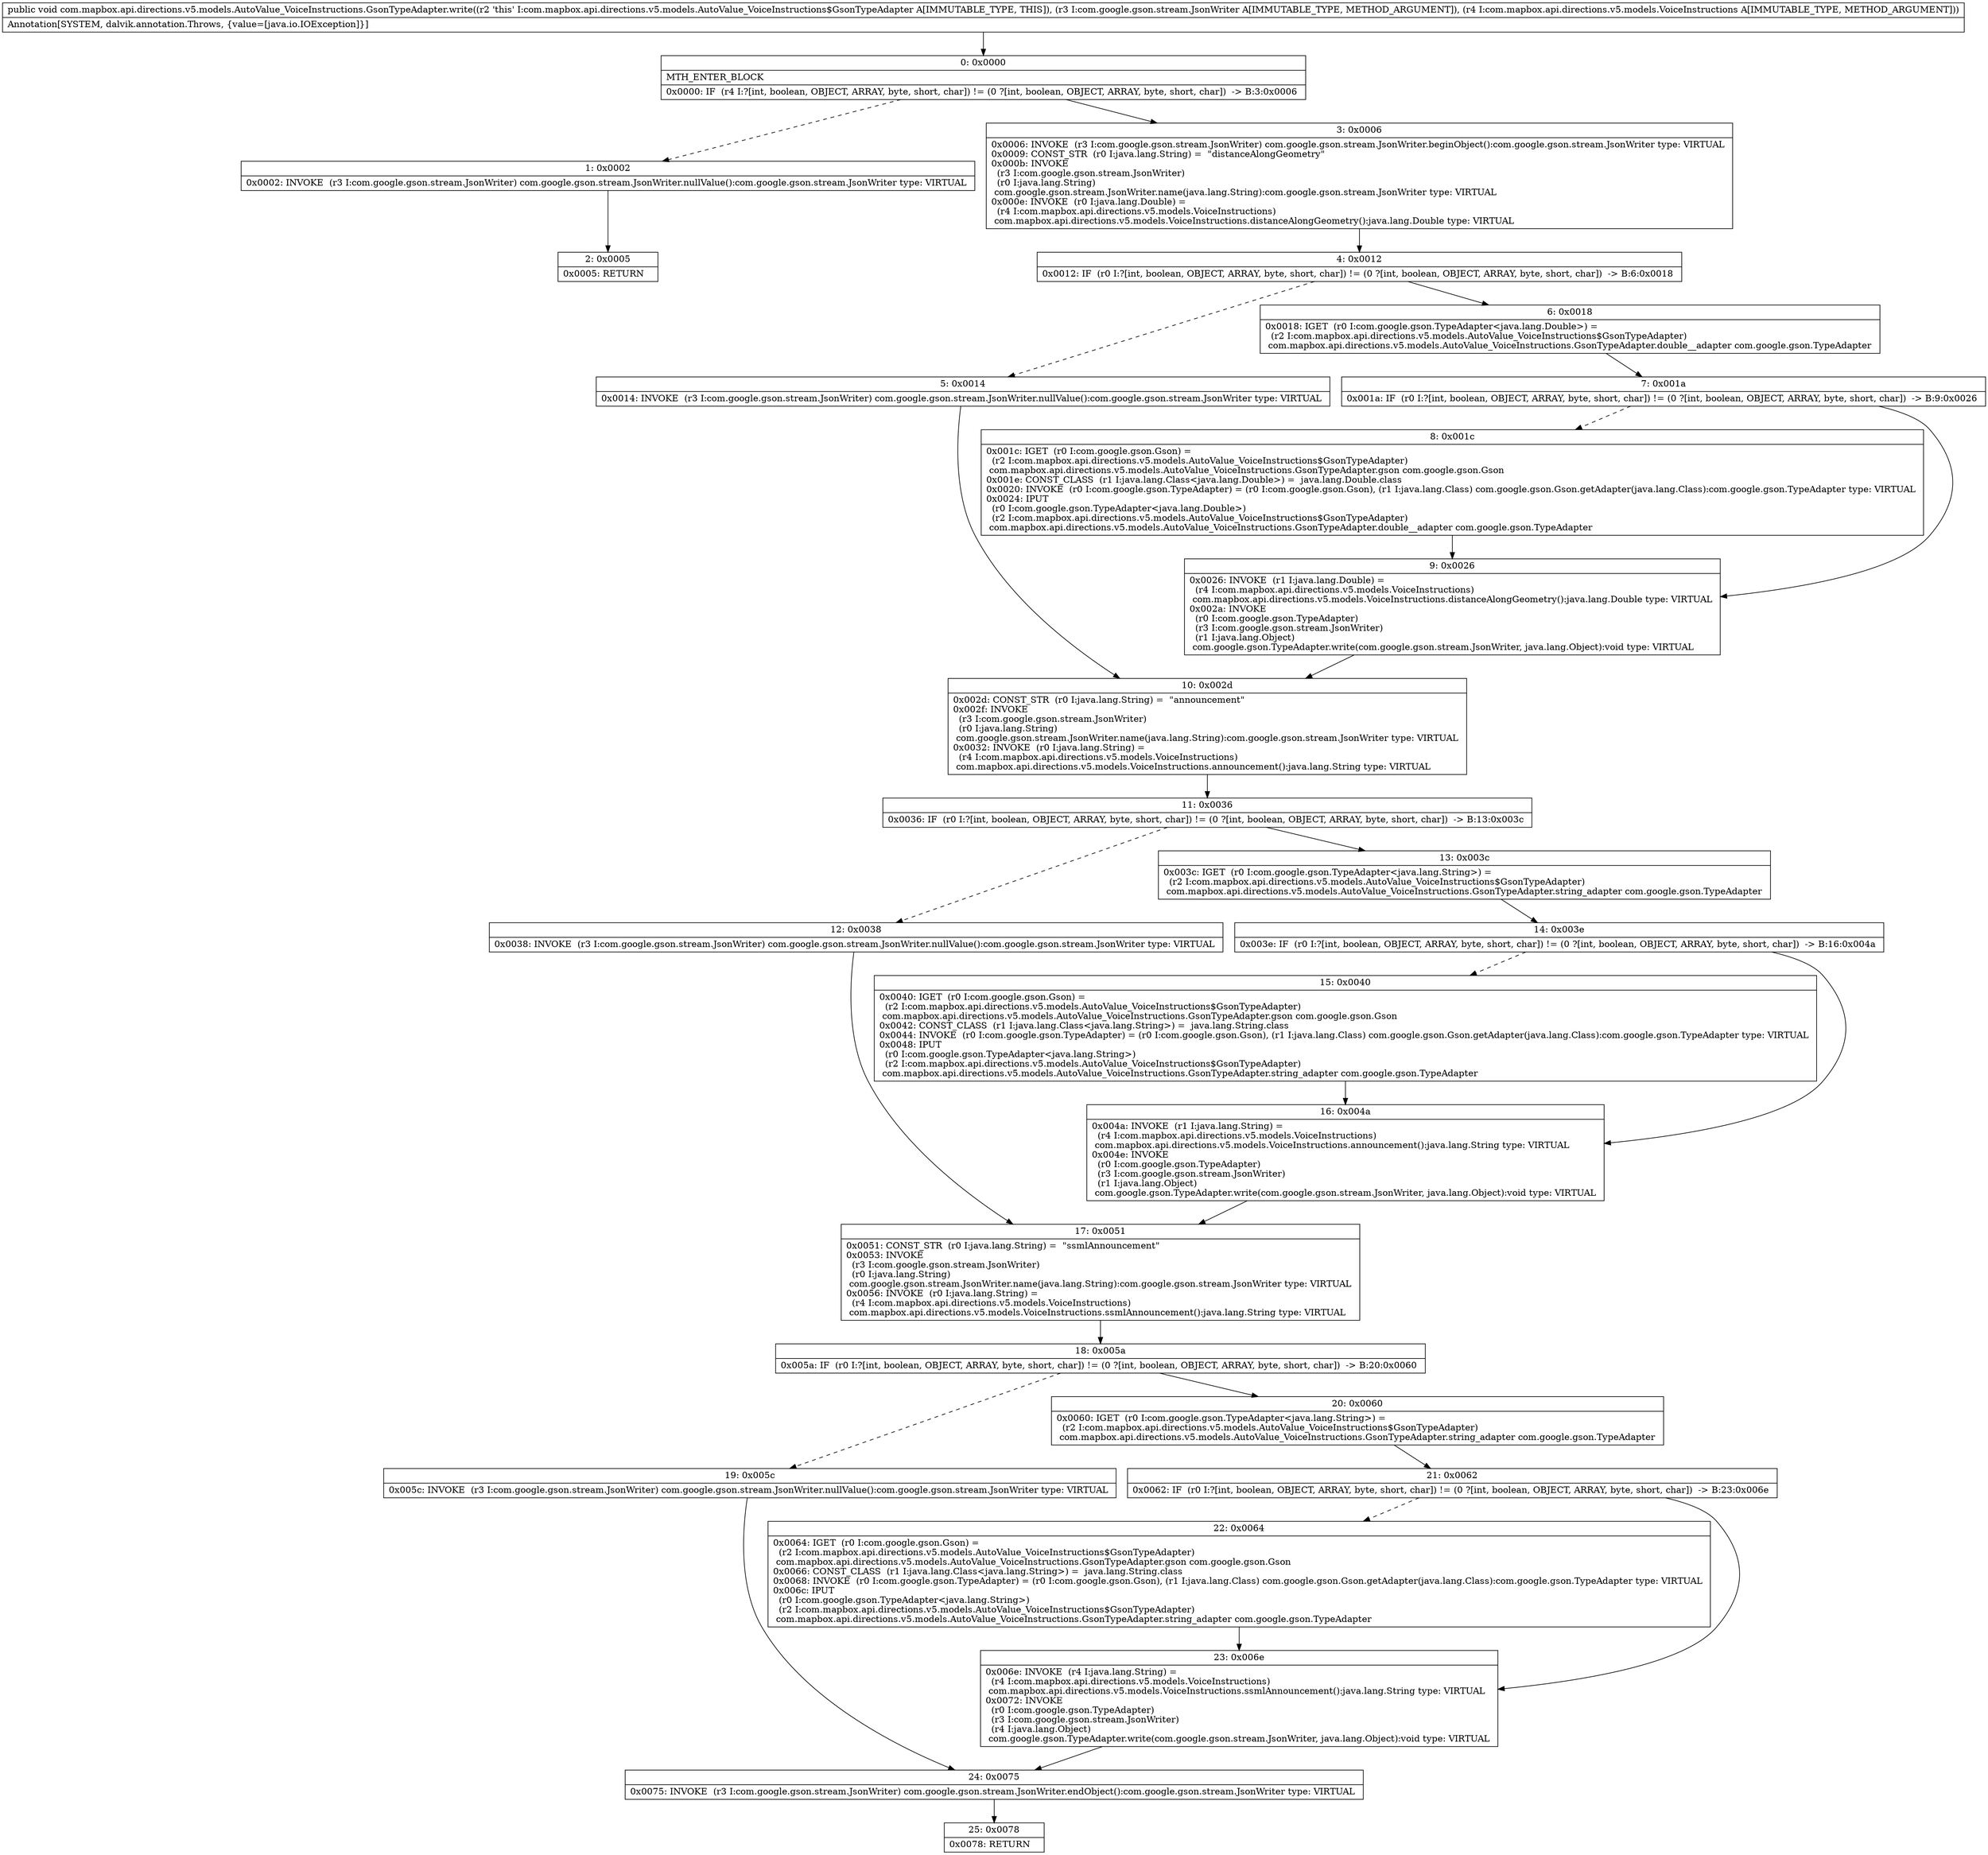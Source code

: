 digraph "CFG forcom.mapbox.api.directions.v5.models.AutoValue_VoiceInstructions.GsonTypeAdapter.write(Lcom\/google\/gson\/stream\/JsonWriter;Lcom\/mapbox\/api\/directions\/v5\/models\/VoiceInstructions;)V" {
Node_0 [shape=record,label="{0\:\ 0x0000|MTH_ENTER_BLOCK\l|0x0000: IF  (r4 I:?[int, boolean, OBJECT, ARRAY, byte, short, char]) != (0 ?[int, boolean, OBJECT, ARRAY, byte, short, char])  \-\> B:3:0x0006 \l}"];
Node_1 [shape=record,label="{1\:\ 0x0002|0x0002: INVOKE  (r3 I:com.google.gson.stream.JsonWriter) com.google.gson.stream.JsonWriter.nullValue():com.google.gson.stream.JsonWriter type: VIRTUAL \l}"];
Node_2 [shape=record,label="{2\:\ 0x0005|0x0005: RETURN   \l}"];
Node_3 [shape=record,label="{3\:\ 0x0006|0x0006: INVOKE  (r3 I:com.google.gson.stream.JsonWriter) com.google.gson.stream.JsonWriter.beginObject():com.google.gson.stream.JsonWriter type: VIRTUAL \l0x0009: CONST_STR  (r0 I:java.lang.String) =  \"distanceAlongGeometry\" \l0x000b: INVOKE  \l  (r3 I:com.google.gson.stream.JsonWriter)\l  (r0 I:java.lang.String)\l com.google.gson.stream.JsonWriter.name(java.lang.String):com.google.gson.stream.JsonWriter type: VIRTUAL \l0x000e: INVOKE  (r0 I:java.lang.Double) = \l  (r4 I:com.mapbox.api.directions.v5.models.VoiceInstructions)\l com.mapbox.api.directions.v5.models.VoiceInstructions.distanceAlongGeometry():java.lang.Double type: VIRTUAL \l}"];
Node_4 [shape=record,label="{4\:\ 0x0012|0x0012: IF  (r0 I:?[int, boolean, OBJECT, ARRAY, byte, short, char]) != (0 ?[int, boolean, OBJECT, ARRAY, byte, short, char])  \-\> B:6:0x0018 \l}"];
Node_5 [shape=record,label="{5\:\ 0x0014|0x0014: INVOKE  (r3 I:com.google.gson.stream.JsonWriter) com.google.gson.stream.JsonWriter.nullValue():com.google.gson.stream.JsonWriter type: VIRTUAL \l}"];
Node_6 [shape=record,label="{6\:\ 0x0018|0x0018: IGET  (r0 I:com.google.gson.TypeAdapter\<java.lang.Double\>) = \l  (r2 I:com.mapbox.api.directions.v5.models.AutoValue_VoiceInstructions$GsonTypeAdapter)\l com.mapbox.api.directions.v5.models.AutoValue_VoiceInstructions.GsonTypeAdapter.double__adapter com.google.gson.TypeAdapter \l}"];
Node_7 [shape=record,label="{7\:\ 0x001a|0x001a: IF  (r0 I:?[int, boolean, OBJECT, ARRAY, byte, short, char]) != (0 ?[int, boolean, OBJECT, ARRAY, byte, short, char])  \-\> B:9:0x0026 \l}"];
Node_8 [shape=record,label="{8\:\ 0x001c|0x001c: IGET  (r0 I:com.google.gson.Gson) = \l  (r2 I:com.mapbox.api.directions.v5.models.AutoValue_VoiceInstructions$GsonTypeAdapter)\l com.mapbox.api.directions.v5.models.AutoValue_VoiceInstructions.GsonTypeAdapter.gson com.google.gson.Gson \l0x001e: CONST_CLASS  (r1 I:java.lang.Class\<java.lang.Double\>) =  java.lang.Double.class \l0x0020: INVOKE  (r0 I:com.google.gson.TypeAdapter) = (r0 I:com.google.gson.Gson), (r1 I:java.lang.Class) com.google.gson.Gson.getAdapter(java.lang.Class):com.google.gson.TypeAdapter type: VIRTUAL \l0x0024: IPUT  \l  (r0 I:com.google.gson.TypeAdapter\<java.lang.Double\>)\l  (r2 I:com.mapbox.api.directions.v5.models.AutoValue_VoiceInstructions$GsonTypeAdapter)\l com.mapbox.api.directions.v5.models.AutoValue_VoiceInstructions.GsonTypeAdapter.double__adapter com.google.gson.TypeAdapter \l}"];
Node_9 [shape=record,label="{9\:\ 0x0026|0x0026: INVOKE  (r1 I:java.lang.Double) = \l  (r4 I:com.mapbox.api.directions.v5.models.VoiceInstructions)\l com.mapbox.api.directions.v5.models.VoiceInstructions.distanceAlongGeometry():java.lang.Double type: VIRTUAL \l0x002a: INVOKE  \l  (r0 I:com.google.gson.TypeAdapter)\l  (r3 I:com.google.gson.stream.JsonWriter)\l  (r1 I:java.lang.Object)\l com.google.gson.TypeAdapter.write(com.google.gson.stream.JsonWriter, java.lang.Object):void type: VIRTUAL \l}"];
Node_10 [shape=record,label="{10\:\ 0x002d|0x002d: CONST_STR  (r0 I:java.lang.String) =  \"announcement\" \l0x002f: INVOKE  \l  (r3 I:com.google.gson.stream.JsonWriter)\l  (r0 I:java.lang.String)\l com.google.gson.stream.JsonWriter.name(java.lang.String):com.google.gson.stream.JsonWriter type: VIRTUAL \l0x0032: INVOKE  (r0 I:java.lang.String) = \l  (r4 I:com.mapbox.api.directions.v5.models.VoiceInstructions)\l com.mapbox.api.directions.v5.models.VoiceInstructions.announcement():java.lang.String type: VIRTUAL \l}"];
Node_11 [shape=record,label="{11\:\ 0x0036|0x0036: IF  (r0 I:?[int, boolean, OBJECT, ARRAY, byte, short, char]) != (0 ?[int, boolean, OBJECT, ARRAY, byte, short, char])  \-\> B:13:0x003c \l}"];
Node_12 [shape=record,label="{12\:\ 0x0038|0x0038: INVOKE  (r3 I:com.google.gson.stream.JsonWriter) com.google.gson.stream.JsonWriter.nullValue():com.google.gson.stream.JsonWriter type: VIRTUAL \l}"];
Node_13 [shape=record,label="{13\:\ 0x003c|0x003c: IGET  (r0 I:com.google.gson.TypeAdapter\<java.lang.String\>) = \l  (r2 I:com.mapbox.api.directions.v5.models.AutoValue_VoiceInstructions$GsonTypeAdapter)\l com.mapbox.api.directions.v5.models.AutoValue_VoiceInstructions.GsonTypeAdapter.string_adapter com.google.gson.TypeAdapter \l}"];
Node_14 [shape=record,label="{14\:\ 0x003e|0x003e: IF  (r0 I:?[int, boolean, OBJECT, ARRAY, byte, short, char]) != (0 ?[int, boolean, OBJECT, ARRAY, byte, short, char])  \-\> B:16:0x004a \l}"];
Node_15 [shape=record,label="{15\:\ 0x0040|0x0040: IGET  (r0 I:com.google.gson.Gson) = \l  (r2 I:com.mapbox.api.directions.v5.models.AutoValue_VoiceInstructions$GsonTypeAdapter)\l com.mapbox.api.directions.v5.models.AutoValue_VoiceInstructions.GsonTypeAdapter.gson com.google.gson.Gson \l0x0042: CONST_CLASS  (r1 I:java.lang.Class\<java.lang.String\>) =  java.lang.String.class \l0x0044: INVOKE  (r0 I:com.google.gson.TypeAdapter) = (r0 I:com.google.gson.Gson), (r1 I:java.lang.Class) com.google.gson.Gson.getAdapter(java.lang.Class):com.google.gson.TypeAdapter type: VIRTUAL \l0x0048: IPUT  \l  (r0 I:com.google.gson.TypeAdapter\<java.lang.String\>)\l  (r2 I:com.mapbox.api.directions.v5.models.AutoValue_VoiceInstructions$GsonTypeAdapter)\l com.mapbox.api.directions.v5.models.AutoValue_VoiceInstructions.GsonTypeAdapter.string_adapter com.google.gson.TypeAdapter \l}"];
Node_16 [shape=record,label="{16\:\ 0x004a|0x004a: INVOKE  (r1 I:java.lang.String) = \l  (r4 I:com.mapbox.api.directions.v5.models.VoiceInstructions)\l com.mapbox.api.directions.v5.models.VoiceInstructions.announcement():java.lang.String type: VIRTUAL \l0x004e: INVOKE  \l  (r0 I:com.google.gson.TypeAdapter)\l  (r3 I:com.google.gson.stream.JsonWriter)\l  (r1 I:java.lang.Object)\l com.google.gson.TypeAdapter.write(com.google.gson.stream.JsonWriter, java.lang.Object):void type: VIRTUAL \l}"];
Node_17 [shape=record,label="{17\:\ 0x0051|0x0051: CONST_STR  (r0 I:java.lang.String) =  \"ssmlAnnouncement\" \l0x0053: INVOKE  \l  (r3 I:com.google.gson.stream.JsonWriter)\l  (r0 I:java.lang.String)\l com.google.gson.stream.JsonWriter.name(java.lang.String):com.google.gson.stream.JsonWriter type: VIRTUAL \l0x0056: INVOKE  (r0 I:java.lang.String) = \l  (r4 I:com.mapbox.api.directions.v5.models.VoiceInstructions)\l com.mapbox.api.directions.v5.models.VoiceInstructions.ssmlAnnouncement():java.lang.String type: VIRTUAL \l}"];
Node_18 [shape=record,label="{18\:\ 0x005a|0x005a: IF  (r0 I:?[int, boolean, OBJECT, ARRAY, byte, short, char]) != (0 ?[int, boolean, OBJECT, ARRAY, byte, short, char])  \-\> B:20:0x0060 \l}"];
Node_19 [shape=record,label="{19\:\ 0x005c|0x005c: INVOKE  (r3 I:com.google.gson.stream.JsonWriter) com.google.gson.stream.JsonWriter.nullValue():com.google.gson.stream.JsonWriter type: VIRTUAL \l}"];
Node_20 [shape=record,label="{20\:\ 0x0060|0x0060: IGET  (r0 I:com.google.gson.TypeAdapter\<java.lang.String\>) = \l  (r2 I:com.mapbox.api.directions.v5.models.AutoValue_VoiceInstructions$GsonTypeAdapter)\l com.mapbox.api.directions.v5.models.AutoValue_VoiceInstructions.GsonTypeAdapter.string_adapter com.google.gson.TypeAdapter \l}"];
Node_21 [shape=record,label="{21\:\ 0x0062|0x0062: IF  (r0 I:?[int, boolean, OBJECT, ARRAY, byte, short, char]) != (0 ?[int, boolean, OBJECT, ARRAY, byte, short, char])  \-\> B:23:0x006e \l}"];
Node_22 [shape=record,label="{22\:\ 0x0064|0x0064: IGET  (r0 I:com.google.gson.Gson) = \l  (r2 I:com.mapbox.api.directions.v5.models.AutoValue_VoiceInstructions$GsonTypeAdapter)\l com.mapbox.api.directions.v5.models.AutoValue_VoiceInstructions.GsonTypeAdapter.gson com.google.gson.Gson \l0x0066: CONST_CLASS  (r1 I:java.lang.Class\<java.lang.String\>) =  java.lang.String.class \l0x0068: INVOKE  (r0 I:com.google.gson.TypeAdapter) = (r0 I:com.google.gson.Gson), (r1 I:java.lang.Class) com.google.gson.Gson.getAdapter(java.lang.Class):com.google.gson.TypeAdapter type: VIRTUAL \l0x006c: IPUT  \l  (r0 I:com.google.gson.TypeAdapter\<java.lang.String\>)\l  (r2 I:com.mapbox.api.directions.v5.models.AutoValue_VoiceInstructions$GsonTypeAdapter)\l com.mapbox.api.directions.v5.models.AutoValue_VoiceInstructions.GsonTypeAdapter.string_adapter com.google.gson.TypeAdapter \l}"];
Node_23 [shape=record,label="{23\:\ 0x006e|0x006e: INVOKE  (r4 I:java.lang.String) = \l  (r4 I:com.mapbox.api.directions.v5.models.VoiceInstructions)\l com.mapbox.api.directions.v5.models.VoiceInstructions.ssmlAnnouncement():java.lang.String type: VIRTUAL \l0x0072: INVOKE  \l  (r0 I:com.google.gson.TypeAdapter)\l  (r3 I:com.google.gson.stream.JsonWriter)\l  (r4 I:java.lang.Object)\l com.google.gson.TypeAdapter.write(com.google.gson.stream.JsonWriter, java.lang.Object):void type: VIRTUAL \l}"];
Node_24 [shape=record,label="{24\:\ 0x0075|0x0075: INVOKE  (r3 I:com.google.gson.stream.JsonWriter) com.google.gson.stream.JsonWriter.endObject():com.google.gson.stream.JsonWriter type: VIRTUAL \l}"];
Node_25 [shape=record,label="{25\:\ 0x0078|0x0078: RETURN   \l}"];
MethodNode[shape=record,label="{public void com.mapbox.api.directions.v5.models.AutoValue_VoiceInstructions.GsonTypeAdapter.write((r2 'this' I:com.mapbox.api.directions.v5.models.AutoValue_VoiceInstructions$GsonTypeAdapter A[IMMUTABLE_TYPE, THIS]), (r3 I:com.google.gson.stream.JsonWriter A[IMMUTABLE_TYPE, METHOD_ARGUMENT]), (r4 I:com.mapbox.api.directions.v5.models.VoiceInstructions A[IMMUTABLE_TYPE, METHOD_ARGUMENT]))  | Annotation[SYSTEM, dalvik.annotation.Throws, \{value=[java.io.IOException]\}]\l}"];
MethodNode -> Node_0;
Node_0 -> Node_1[style=dashed];
Node_0 -> Node_3;
Node_1 -> Node_2;
Node_3 -> Node_4;
Node_4 -> Node_5[style=dashed];
Node_4 -> Node_6;
Node_5 -> Node_10;
Node_6 -> Node_7;
Node_7 -> Node_8[style=dashed];
Node_7 -> Node_9;
Node_8 -> Node_9;
Node_9 -> Node_10;
Node_10 -> Node_11;
Node_11 -> Node_12[style=dashed];
Node_11 -> Node_13;
Node_12 -> Node_17;
Node_13 -> Node_14;
Node_14 -> Node_15[style=dashed];
Node_14 -> Node_16;
Node_15 -> Node_16;
Node_16 -> Node_17;
Node_17 -> Node_18;
Node_18 -> Node_19[style=dashed];
Node_18 -> Node_20;
Node_19 -> Node_24;
Node_20 -> Node_21;
Node_21 -> Node_22[style=dashed];
Node_21 -> Node_23;
Node_22 -> Node_23;
Node_23 -> Node_24;
Node_24 -> Node_25;
}

